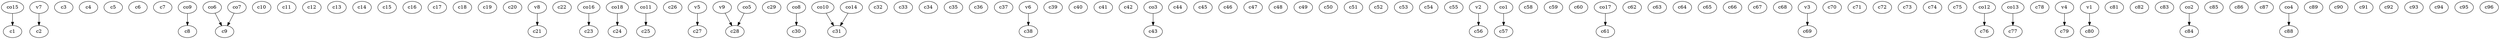 strict digraph  {
c1;
c2;
c3;
c4;
c5;
c6;
c7;
c8;
c9;
c10;
c11;
c12;
c13;
c14;
c15;
c16;
c17;
c18;
c19;
c20;
c21;
c22;
c23;
c24;
c25;
c26;
c27;
c28;
c29;
c30;
c31;
c32;
c33;
c34;
c35;
c36;
c37;
c38;
c39;
c40;
c41;
c42;
c43;
c44;
c45;
c46;
c47;
c48;
c49;
c50;
c51;
c52;
c53;
c54;
c55;
c56;
c57;
c58;
c59;
c60;
c61;
c62;
c63;
c64;
c65;
c66;
c67;
c68;
c69;
c70;
c71;
c72;
c73;
c74;
c75;
c76;
c77;
c78;
c79;
c80;
c81;
c82;
c83;
c84;
c85;
c86;
c87;
c88;
c89;
c90;
c91;
c92;
c93;
c94;
c95;
c96;
v1;
v2;
v3;
v4;
v5;
v6;
v7;
v8;
v9;
co1;
co2;
co3;
co4;
co5;
co6;
co7;
co8;
co9;
co10;
co11;
co12;
co13;
co14;
co15;
co16;
co17;
co18;
v1 -> c80  [weight=1];
v2 -> c56  [weight=1];
v3 -> c69  [weight=1];
v4 -> c79  [weight=1];
v5 -> c27  [weight=1];
v6 -> c38  [weight=1];
v7 -> c2  [weight=1];
v8 -> c21  [weight=1];
v9 -> c28  [weight=1];
co1 -> c57  [weight=1];
co2 -> c84  [weight=1];
co3 -> c43  [weight=1];
co4 -> c88  [weight=1];
co5 -> c28  [weight=1];
co6 -> c9  [weight=1];
co7 -> c9  [weight=1];
co8 -> c30  [weight=1];
co9 -> c8  [weight=1];
co10 -> c31  [weight=1];
co11 -> c25  [weight=1];
co12 -> c76  [weight=1];
co13 -> c77  [weight=1];
co14 -> c31  [weight=1];
co15 -> c1  [weight=1];
co16 -> c23  [weight=1];
co17 -> c61  [weight=1];
co18 -> c24  [weight=1];
}
